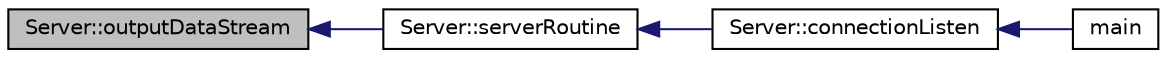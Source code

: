 digraph "Server::outputDataStream"
{
  edge [fontname="Helvetica",fontsize="10",labelfontname="Helvetica",labelfontsize="10"];
  node [fontname="Helvetica",fontsize="10",shape=record];
  rankdir="LR";
  Node1 [label="Server::outputDataStream",height=0.2,width=0.4,color="black", fillcolor="grey75", style="filled", fontcolor="black"];
  Node1 -> Node2 [dir="back",color="midnightblue",fontsize="10",style="solid"];
  Node2 [label="Server::serverRoutine",height=0.2,width=0.4,color="black", fillcolor="white", style="filled",URL="$classServer.html#a47b6e405d109cdd27838220684f0e2e5",tooltip="Prepares execution environment. Runs out and input data streams, spawns a shell for the client..."];
  Node2 -> Node3 [dir="back",color="midnightblue",fontsize="10",style="solid"];
  Node3 [label="Server::connectionListen",height=0.2,width=0.4,color="black", fillcolor="white", style="filled",URL="$classServer.html#a258c0a0a42d0be99bc4a36b4e6212ed2",tooltip="Listens to connections, fork()&#39;s a child running a shell, reading and writing sessions for each conne..."];
  Node3 -> Node4 [dir="back",color="midnightblue",fontsize="10",style="solid"];
  Node4 [label="main",height=0.2,width=0.4,color="black", fillcolor="white", style="filled",URL="$server_2src_2main_8cpp.html#a0ddf1224851353fc92bfbff6f499fa97"];
}
